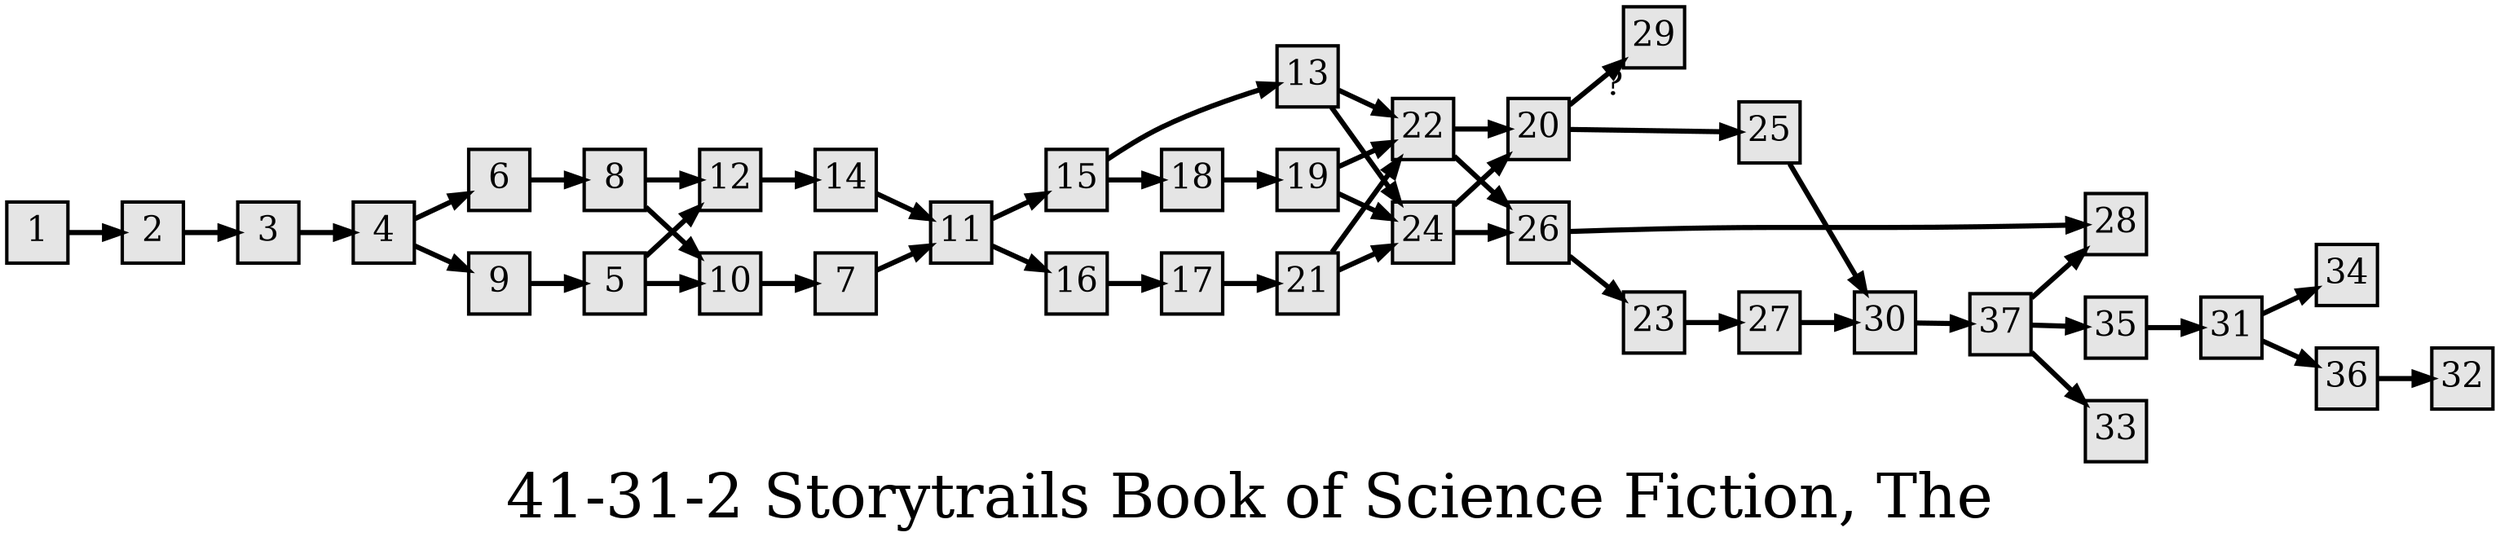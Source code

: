 digraph g{
  graph [ label="41-31-2 Storytrails Book of Science Fiction, The" rankdir=LR, ordering=out, fontsize=36, nodesep="0.35", ranksep="0.45"];
  node  [shape=rect, penwidth=2, fontsize=20, style=filled, fillcolor=grey90, margin="0,0", labelfloat=true, regular=true, fixedsize=true];
  edge  [labelfloat=true, penwidth=3, fontsize=12];
  // ---;
  // group  : Katz;
  // id     : 41-31;
  // chapter: 2;
  // gbid   : 7789;
  // series : Storytrails;
  // title  : Storytrails Book of Science Fiction, The;
  // author : Allen Sharp;
  // credit:;
  // - name : Jeremy Douglass;
  // role : encoder;
  // date : 2018-04-04;
  // - name : Jeremy Douglass;
  // role : editor;
  // date : 2018-04-04;
  // render:;
  // - name   : small;
  // styles : gvStyles-small.txt;
  // engine : dot;
  // comment: >;
  // This compendium of four previously published books in the series.;
  // They have other entries in the Katz Collection;
  // A weird aspect of how this was reprinted is that the stories work;
  // by lexia number, and that each story uses the same range of lexias,;
  // from 1~40ish. You could accidentally turn from one story into;
  // another if you aren't careful. That also means the chaptered;
  // graph data can't co-exist easily in one graph  without qualifying;
  // the lexia names.;
  // See Storytrails #6 : https://gamebooks.org/Item/2486;
  
  // ---;
  
  // Ch.2 The Stone of Badda;
  
  // From | To | Label;
  
  1 -> 2;
  2 -> 3;
  3 -> 4;
  4 -> 6;
  4 -> 9;
  5 -> 12;
  5 -> 10;
  6 -> 8;
  7 -> 11;
  8 -> 12;
  8 -> 10;
  9 -> 5;
  10 -> 7;
  11 -> 15;
  11 -> 16;
  12 -> 14;
  13 -> 22;
  13 -> 24;
  14 -> 11;
  15 -> 13;
  15 -> 18;
  16 -> 17;
  17 -> 21;
  18 -> 19;
  19 -> 22;
  19 -> 24;
  20 -> 29;
  20 -> 25;
  21 -> 22;
  21 -> 24;
  22 -> 20;
  22 -> 26;
  23 -> 27;
  24 -> 20;
  24 -> 26;
  25 -> 30;
  26 -> 28;
  26 -> 23;
  27 -> 30;
  29	[ xlabel="?" ];
  30 -> 37;
  31 -> 34;
  31 -> 36;
  35 -> 31;
  36 -> 32;
  37 -> 28;
  37 -> 35;
  37 -> 33;
}

